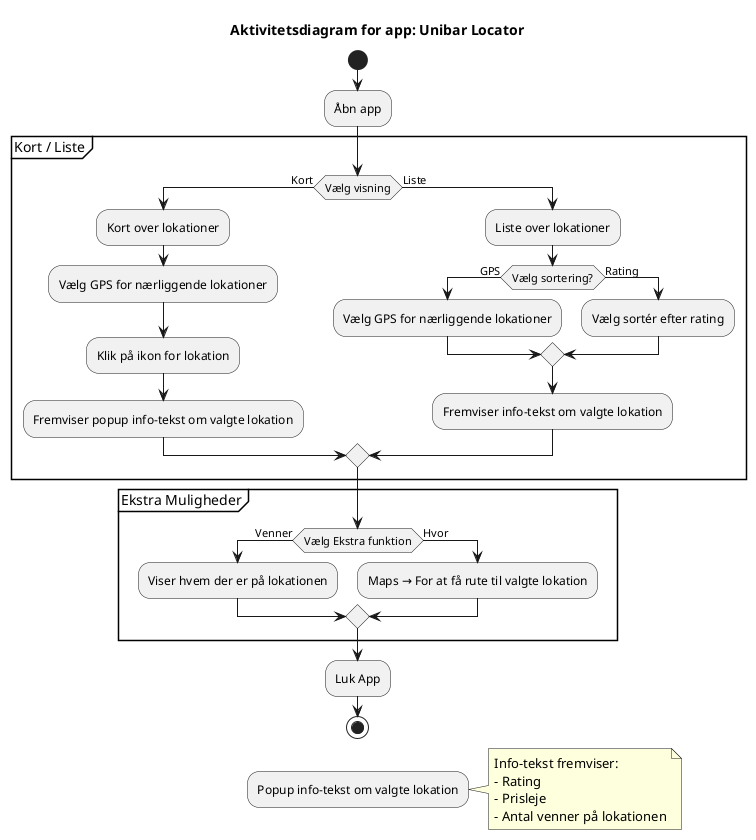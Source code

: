 @startuml
title Aktivitetsdiagram for app: Unibar Locator

start
:Åbn app;

partition "Kort / Liste" {
    if (Vælg visning) then (Kort)
        :Kort over lokationer;
        :Vælg GPS for nærliggende lokationer;
        :Klik på ikon for lokation;
        :Fremviser popup info-tekst om valgte lokation;
    else (Liste)
        :Liste over lokationer;
        if (Vælg sortering?) then (GPS)
            :Vælg GPS for nærliggende lokationer;
        else (Rating)
            :Vælg sortér efter rating;
        endif
        :Fremviser info-tekst om valgte lokation;
    endif
}

partition "Ekstra Muligheder" {
    if (Vælg Ekstra funktion) then (Venner)
        :Viser hvem der er på lokationen;
    else (Hvor)
        :Maps → For at få rute til valgte lokation;
    endif
}

:Luk App;
stop

:Popup info-tekst om valgte lokation;
note right
  Info-tekst fremviser:
  - Rating
  - Prisleje
  - Antal venner på lokationen
end note

@enduml
